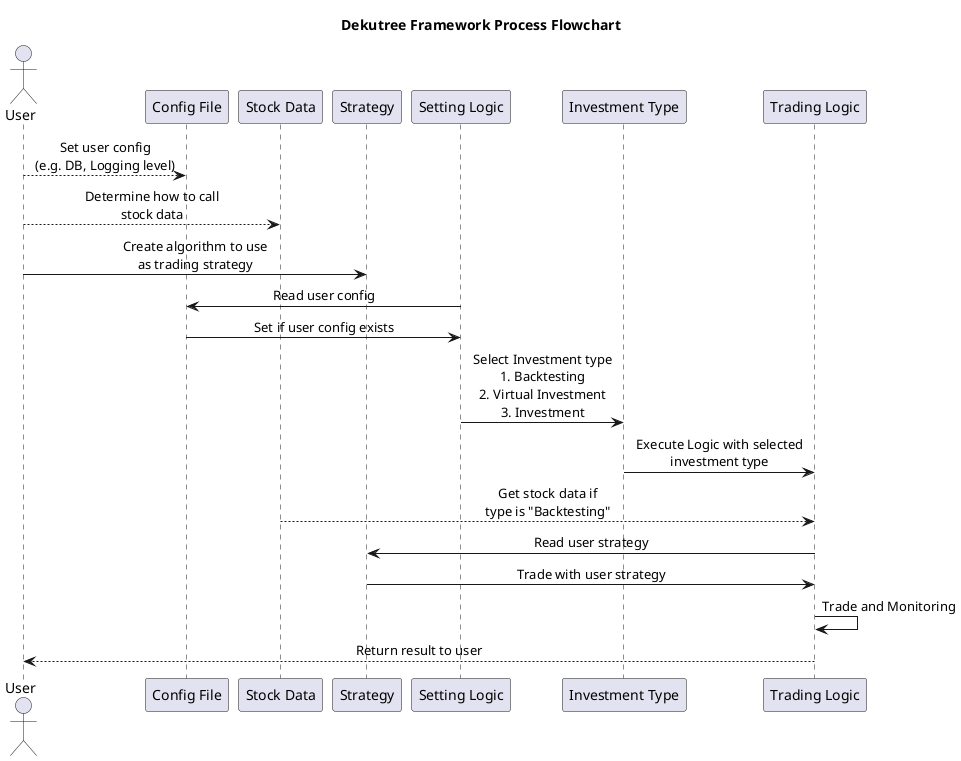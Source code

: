 @startuml

/' Set title of UML '/
title Dekutree Framework Process Flowchart

/' Option of Diagram '/
skinparam {
    defaultTextAlignment center
    sequenceMessageAlign center
    sequenceReferenceAlign center
    monochrome false
}

/' Set actor and alias of actor '/
actor User

/' Start sequence '/
' 1. User
"User" --> "Config File" : Set user config\n(e.g. DB, Logging level)
"User" --> "Stock Data" : Determine how to call\nstock data
"User" -> "Strategy" : Create algorithm to use\nas trading strategy
' 2. Logic Flow
"Config File" <- "Setting Logic" : Read user config
"Config File" -> "Setting Logic" : Set if user config exists
"Setting Logic" -> "Investment Type" : Select Investment type\n1. Backtesting\n2. Virtual Investment\n3. Investment
"Investment Type" -> "Trading Logic" : Execute Logic with selected\ninvestment type
"Stock Data" --> "Trading Logic" : Get stock data if\ntype is "Backtesting"
"Strategy" <- "Trading Logic" : Read user strategy
"Strategy" -> "Trading Logic" : Trade with user strategy
"Trading Logic" -> "Trading Logic" : Trade and Monitoring
' 3. Result
"User" <-- "Trading Logic" : Return result to user

@enduml